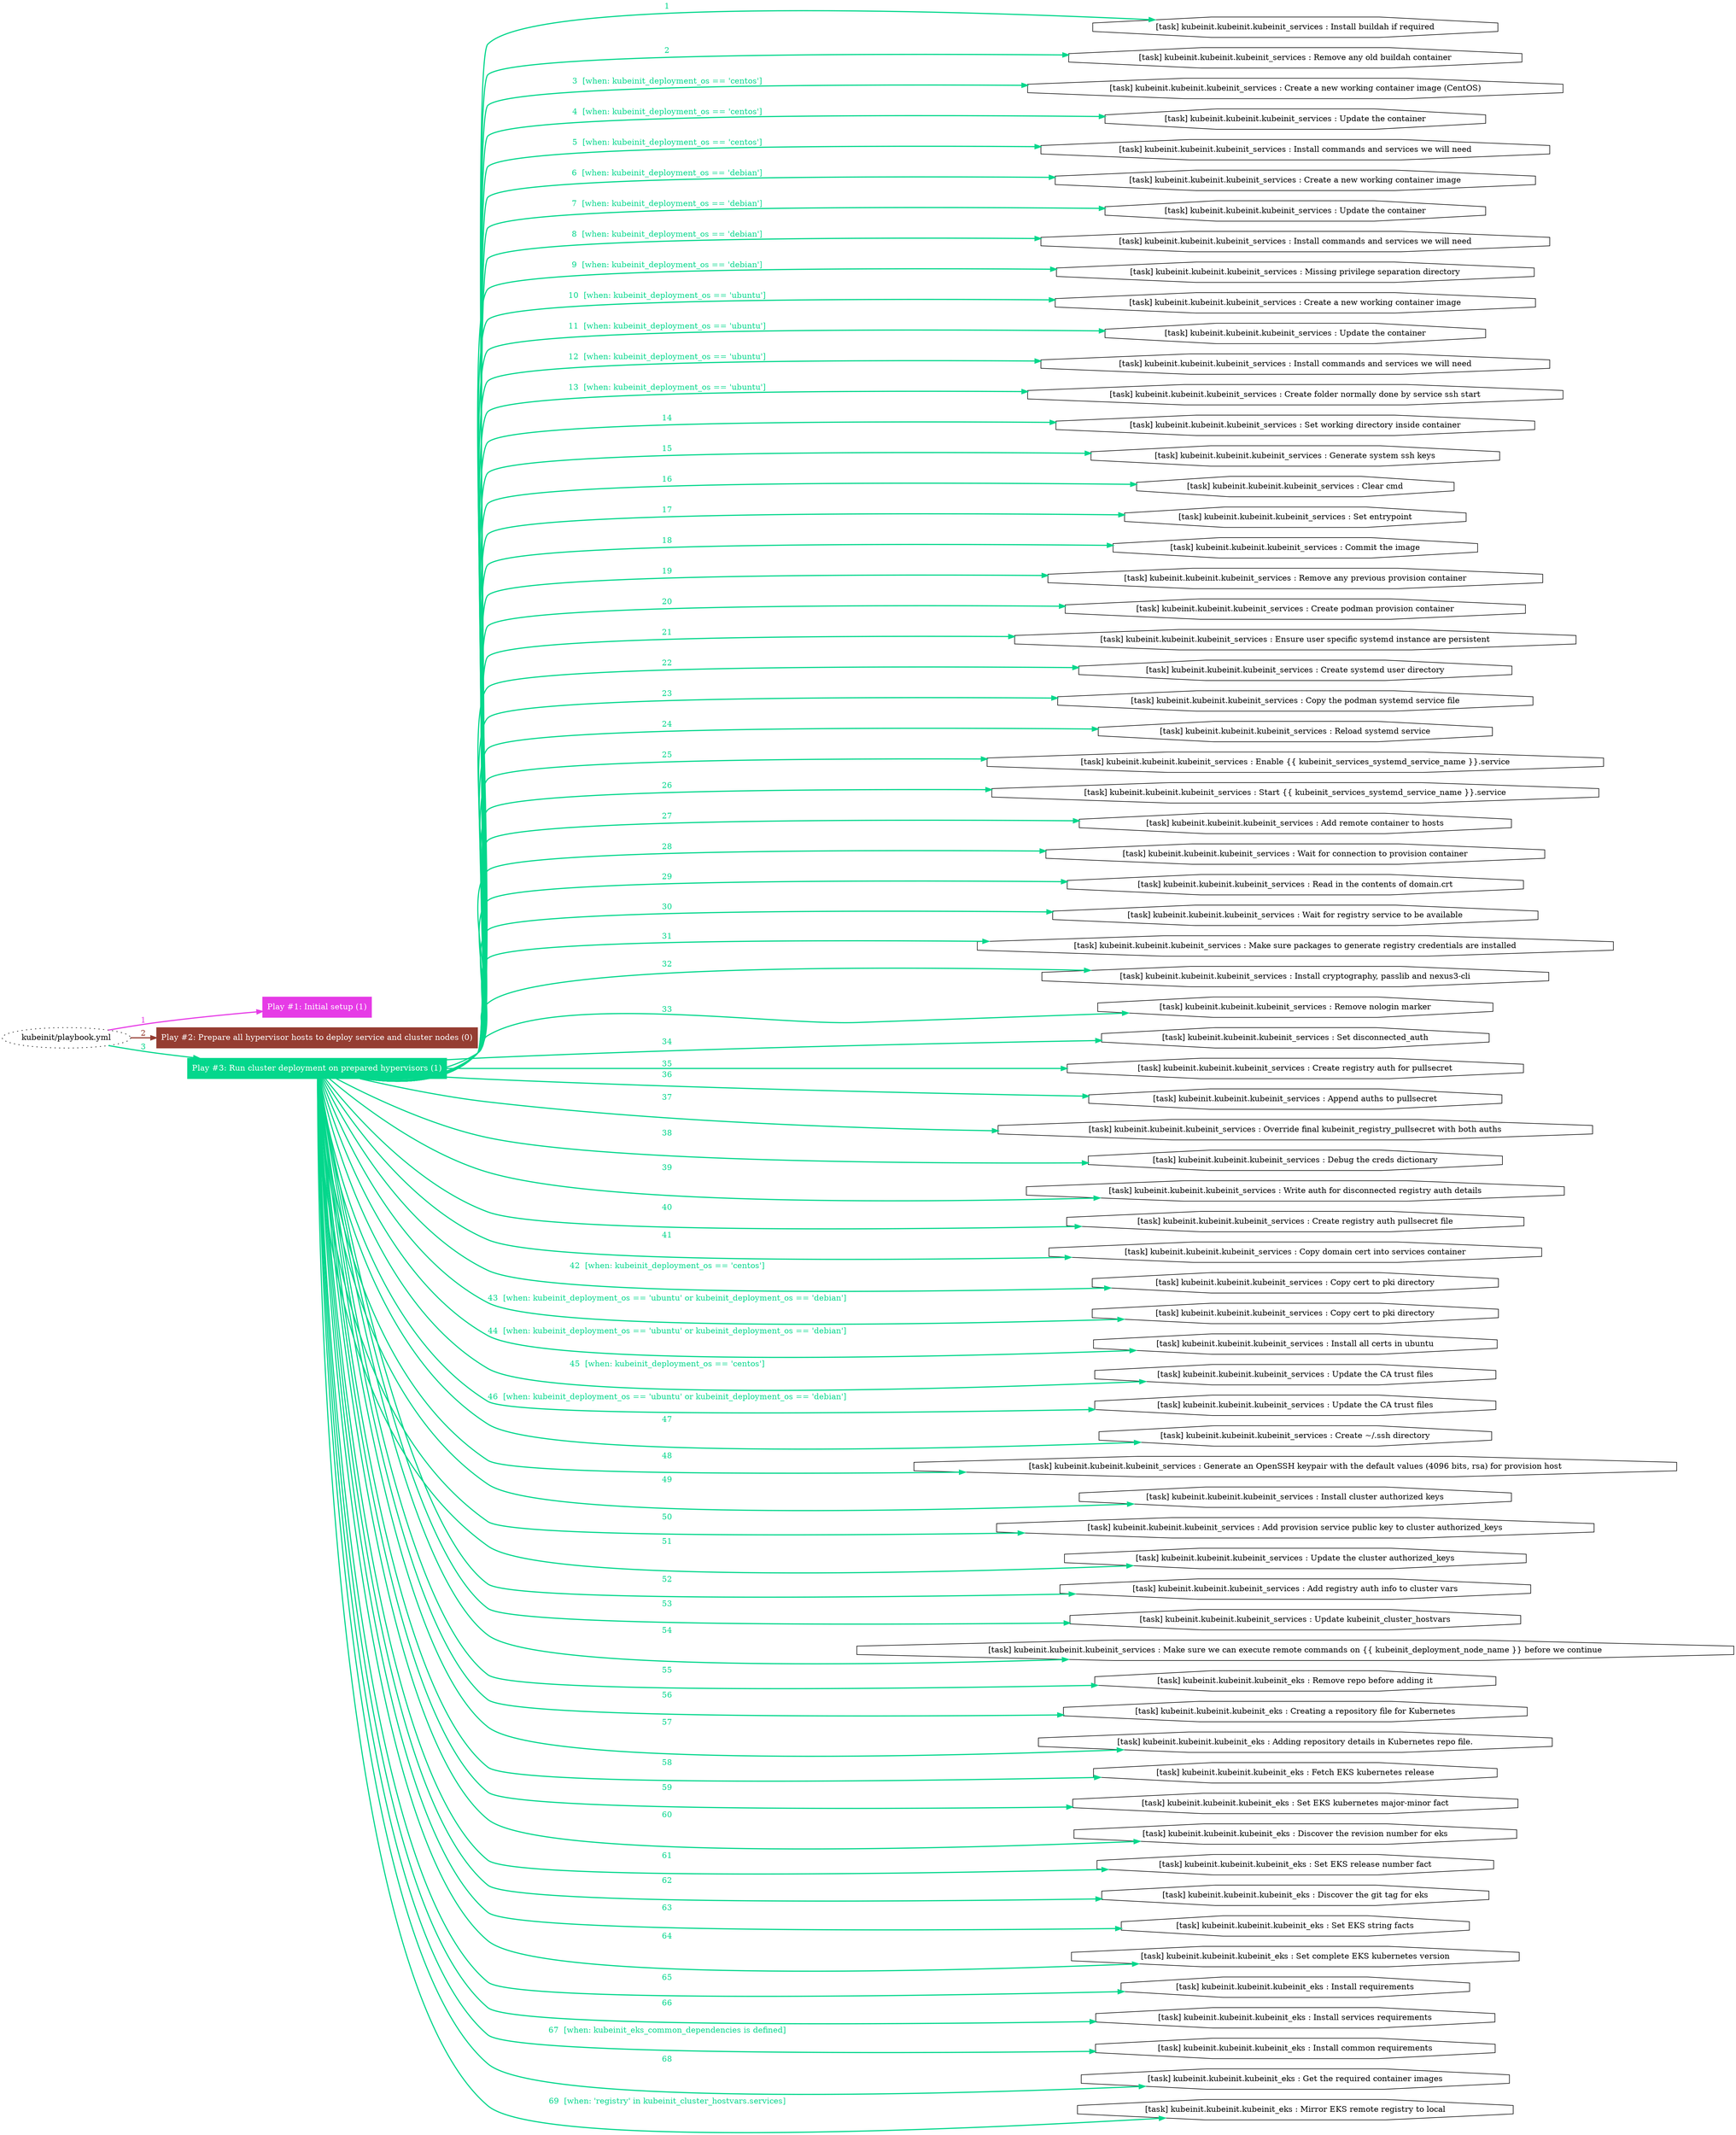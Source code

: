 digraph "kubeinit/playbook.yml "{
	graph [concentrate=true ordering=in rankdir=LR ratio=fill]
	edge [esep=5 sep=10]
	"kubeinit/playbook.yml" [id=root_node style=dotted]
	subgraph "Play #1: Initial setup (1) "{
		"Play #1: Initial setup (1)" [color="#e63be6" fontcolor="#ffffff" id="play_c83afbd8-62ff-4ed5-94ed-b52bccff14f4" shape=box style=filled tooltip=localhost]
		"kubeinit/playbook.yml" -> "Play #1: Initial setup (1)" [label=1 color="#e63be6" fontcolor="#e63be6" id="edge_c8c876ce-13d5-4ceb-b087-3a28d88e7dfa" style=bold]
	}
	subgraph "Play #2: Prepare all hypervisor hosts to deploy service and cluster nodes (0) "{
		"Play #2: Prepare all hypervisor hosts to deploy service and cluster nodes (0)" [color="#953d32" fontcolor="#ffffff" id="play_82316a67-6d91-4fe9-b546-996377058330" shape=box style=filled tooltip=""]
		"kubeinit/playbook.yml" -> "Play #2: Prepare all hypervisor hosts to deploy service and cluster nodes (0)" [label=2 color="#953d32" fontcolor="#953d32" id="edge_88faf936-e329-43f2-b1a6-feb60cfc6a5e" style=bold]
	}
	subgraph "Play #3: Run cluster deployment on prepared hypervisors (1) "{
		"Play #3: Run cluster deployment on prepared hypervisors (1)" [color="#04d78c" fontcolor="#ffffff" id="play_09ac583d-dd9a-49f8-a314-6fc4e2876ab1" shape=box style=filled tooltip=localhost]
		"kubeinit/playbook.yml" -> "Play #3: Run cluster deployment on prepared hypervisors (1)" [label=3 color="#04d78c" fontcolor="#04d78c" id="edge_2a114df8-1ee2-4452-ac4f-b2c57bb5b07a" style=bold]
		"task_d31dda57-8c0b-4d47-a819-5d6a5e5d6083" [label="[task] kubeinit.kubeinit.kubeinit_services : Install buildah if required" id="task_d31dda57-8c0b-4d47-a819-5d6a5e5d6083" shape=octagon tooltip="[task] kubeinit.kubeinit.kubeinit_services : Install buildah if required"]
		"Play #3: Run cluster deployment on prepared hypervisors (1)" -> "task_d31dda57-8c0b-4d47-a819-5d6a5e5d6083" [label=1 color="#04d78c" fontcolor="#04d78c" id="edge_f41a0574-bf5c-4e15-8c54-6a53558e6160" style=bold]
		"task_86798578-9c65-42dc-9557-a49a5acbf069" [label="[task] kubeinit.kubeinit.kubeinit_services : Remove any old buildah container" id="task_86798578-9c65-42dc-9557-a49a5acbf069" shape=octagon tooltip="[task] kubeinit.kubeinit.kubeinit_services : Remove any old buildah container"]
		"Play #3: Run cluster deployment on prepared hypervisors (1)" -> "task_86798578-9c65-42dc-9557-a49a5acbf069" [label=2 color="#04d78c" fontcolor="#04d78c" id="edge_e183f0df-364d-4534-9644-f8dd501a500a" style=bold]
		"task_bdeb11d1-b8ea-435a-86dc-629fdfee47e9" [label="[task] kubeinit.kubeinit.kubeinit_services : Create a new working container image (CentOS)" id="task_bdeb11d1-b8ea-435a-86dc-629fdfee47e9" shape=octagon tooltip="[task] kubeinit.kubeinit.kubeinit_services : Create a new working container image (CentOS)"]
		"Play #3: Run cluster deployment on prepared hypervisors (1)" -> "task_bdeb11d1-b8ea-435a-86dc-629fdfee47e9" [label="3  [when: kubeinit_deployment_os == 'centos']" color="#04d78c" fontcolor="#04d78c" id="edge_b68a87ed-7875-4bfd-8448-2deb7e55bcc3" style=bold]
		"task_deab5e3b-d4d7-475a-a8dd-69c7027e474e" [label="[task] kubeinit.kubeinit.kubeinit_services : Update the container" id="task_deab5e3b-d4d7-475a-a8dd-69c7027e474e" shape=octagon tooltip="[task] kubeinit.kubeinit.kubeinit_services : Update the container"]
		"Play #3: Run cluster deployment on prepared hypervisors (1)" -> "task_deab5e3b-d4d7-475a-a8dd-69c7027e474e" [label="4  [when: kubeinit_deployment_os == 'centos']" color="#04d78c" fontcolor="#04d78c" id="edge_8e06526b-3f66-413b-b225-554fce7a7df2" style=bold]
		"task_3a40ef8f-6ad6-48a5-853c-50cac426c83b" [label="[task] kubeinit.kubeinit.kubeinit_services : Install commands and services we will need" id="task_3a40ef8f-6ad6-48a5-853c-50cac426c83b" shape=octagon tooltip="[task] kubeinit.kubeinit.kubeinit_services : Install commands and services we will need"]
		"Play #3: Run cluster deployment on prepared hypervisors (1)" -> "task_3a40ef8f-6ad6-48a5-853c-50cac426c83b" [label="5  [when: kubeinit_deployment_os == 'centos']" color="#04d78c" fontcolor="#04d78c" id="edge_731f86f0-6eb9-40f1-9e81-45bc825bfd0c" style=bold]
		"task_ff1a2d18-5aa5-4105-ba54-a4108919a3c4" [label="[task] kubeinit.kubeinit.kubeinit_services : Create a new working container image" id="task_ff1a2d18-5aa5-4105-ba54-a4108919a3c4" shape=octagon tooltip="[task] kubeinit.kubeinit.kubeinit_services : Create a new working container image"]
		"Play #3: Run cluster deployment on prepared hypervisors (1)" -> "task_ff1a2d18-5aa5-4105-ba54-a4108919a3c4" [label="6  [when: kubeinit_deployment_os == 'debian']" color="#04d78c" fontcolor="#04d78c" id="edge_8ef68c06-f7b9-4149-b373-ca6d072c4dee" style=bold]
		"task_3cc766d1-134c-41fd-9806-4c0a66376415" [label="[task] kubeinit.kubeinit.kubeinit_services : Update the container" id="task_3cc766d1-134c-41fd-9806-4c0a66376415" shape=octagon tooltip="[task] kubeinit.kubeinit.kubeinit_services : Update the container"]
		"Play #3: Run cluster deployment on prepared hypervisors (1)" -> "task_3cc766d1-134c-41fd-9806-4c0a66376415" [label="7  [when: kubeinit_deployment_os == 'debian']" color="#04d78c" fontcolor="#04d78c" id="edge_3e0b5495-a504-4b48-8761-8f34abb90dcc" style=bold]
		"task_7aa3b6db-fb6f-4dc9-893e-51e90e7ca652" [label="[task] kubeinit.kubeinit.kubeinit_services : Install commands and services we will need" id="task_7aa3b6db-fb6f-4dc9-893e-51e90e7ca652" shape=octagon tooltip="[task] kubeinit.kubeinit.kubeinit_services : Install commands and services we will need"]
		"Play #3: Run cluster deployment on prepared hypervisors (1)" -> "task_7aa3b6db-fb6f-4dc9-893e-51e90e7ca652" [label="8  [when: kubeinit_deployment_os == 'debian']" color="#04d78c" fontcolor="#04d78c" id="edge_c9906628-668a-4bc8-9b68-401a48a59cb4" style=bold]
		"task_04941965-a9c2-4bbf-b4dc-075636202ae6" [label="[task] kubeinit.kubeinit.kubeinit_services : Missing privilege separation directory" id="task_04941965-a9c2-4bbf-b4dc-075636202ae6" shape=octagon tooltip="[task] kubeinit.kubeinit.kubeinit_services : Missing privilege separation directory"]
		"Play #3: Run cluster deployment on prepared hypervisors (1)" -> "task_04941965-a9c2-4bbf-b4dc-075636202ae6" [label="9  [when: kubeinit_deployment_os == 'debian']" color="#04d78c" fontcolor="#04d78c" id="edge_cc24c6a5-1253-488d-aec5-a831bb6658e6" style=bold]
		"task_86bc0e80-c9c5-4224-ae6f-8a450504a53c" [label="[task] kubeinit.kubeinit.kubeinit_services : Create a new working container image" id="task_86bc0e80-c9c5-4224-ae6f-8a450504a53c" shape=octagon tooltip="[task] kubeinit.kubeinit.kubeinit_services : Create a new working container image"]
		"Play #3: Run cluster deployment on prepared hypervisors (1)" -> "task_86bc0e80-c9c5-4224-ae6f-8a450504a53c" [label="10  [when: kubeinit_deployment_os == 'ubuntu']" color="#04d78c" fontcolor="#04d78c" id="edge_9cfceeb4-5104-43e8-9247-3a26129cdd9a" style=bold]
		"task_c2ddcd33-76ca-4496-8114-35622fe2c827" [label="[task] kubeinit.kubeinit.kubeinit_services : Update the container" id="task_c2ddcd33-76ca-4496-8114-35622fe2c827" shape=octagon tooltip="[task] kubeinit.kubeinit.kubeinit_services : Update the container"]
		"Play #3: Run cluster deployment on prepared hypervisors (1)" -> "task_c2ddcd33-76ca-4496-8114-35622fe2c827" [label="11  [when: kubeinit_deployment_os == 'ubuntu']" color="#04d78c" fontcolor="#04d78c" id="edge_90b8b62e-8558-4c5f-a831-0a3c7f83a49b" style=bold]
		"task_2b51b8a5-e5dc-4261-875e-f27e25a1ebfd" [label="[task] kubeinit.kubeinit.kubeinit_services : Install commands and services we will need" id="task_2b51b8a5-e5dc-4261-875e-f27e25a1ebfd" shape=octagon tooltip="[task] kubeinit.kubeinit.kubeinit_services : Install commands and services we will need"]
		"Play #3: Run cluster deployment on prepared hypervisors (1)" -> "task_2b51b8a5-e5dc-4261-875e-f27e25a1ebfd" [label="12  [when: kubeinit_deployment_os == 'ubuntu']" color="#04d78c" fontcolor="#04d78c" id="edge_c2b5bebe-f0b6-4427-9325-e6410ab65521" style=bold]
		"task_ccd36de9-7de3-4926-8c5e-a86db6a40aca" [label="[task] kubeinit.kubeinit.kubeinit_services : Create folder normally done by service ssh start" id="task_ccd36de9-7de3-4926-8c5e-a86db6a40aca" shape=octagon tooltip="[task] kubeinit.kubeinit.kubeinit_services : Create folder normally done by service ssh start"]
		"Play #3: Run cluster deployment on prepared hypervisors (1)" -> "task_ccd36de9-7de3-4926-8c5e-a86db6a40aca" [label="13  [when: kubeinit_deployment_os == 'ubuntu']" color="#04d78c" fontcolor="#04d78c" id="edge_1eecf04c-c0ec-41cd-a735-fb898f6ddde8" style=bold]
		"task_57e8803e-7c80-4218-871b-f8c7b8bf4d52" [label="[task] kubeinit.kubeinit.kubeinit_services : Set working directory inside container" id="task_57e8803e-7c80-4218-871b-f8c7b8bf4d52" shape=octagon tooltip="[task] kubeinit.kubeinit.kubeinit_services : Set working directory inside container"]
		"Play #3: Run cluster deployment on prepared hypervisors (1)" -> "task_57e8803e-7c80-4218-871b-f8c7b8bf4d52" [label=14 color="#04d78c" fontcolor="#04d78c" id="edge_38436a84-6c6f-41aa-9b60-a65e52c86978" style=bold]
		"task_4c21c76e-caa4-4773-afe2-797ed135d2dd" [label="[task] kubeinit.kubeinit.kubeinit_services : Generate system ssh keys" id="task_4c21c76e-caa4-4773-afe2-797ed135d2dd" shape=octagon tooltip="[task] kubeinit.kubeinit.kubeinit_services : Generate system ssh keys"]
		"Play #3: Run cluster deployment on prepared hypervisors (1)" -> "task_4c21c76e-caa4-4773-afe2-797ed135d2dd" [label=15 color="#04d78c" fontcolor="#04d78c" id="edge_ff8fbc05-4123-424d-8a2c-7279155c505e" style=bold]
		"task_cc27fff6-89de-4c6b-89fd-e5fa8afa863b" [label="[task] kubeinit.kubeinit.kubeinit_services : Clear cmd" id="task_cc27fff6-89de-4c6b-89fd-e5fa8afa863b" shape=octagon tooltip="[task] kubeinit.kubeinit.kubeinit_services : Clear cmd"]
		"Play #3: Run cluster deployment on prepared hypervisors (1)" -> "task_cc27fff6-89de-4c6b-89fd-e5fa8afa863b" [label=16 color="#04d78c" fontcolor="#04d78c" id="edge_c6070edc-304a-48a6-bc05-b27e95ac9678" style=bold]
		"task_ceaadefe-dc0f-4ccc-bf66-21021754f537" [label="[task] kubeinit.kubeinit.kubeinit_services : Set entrypoint" id="task_ceaadefe-dc0f-4ccc-bf66-21021754f537" shape=octagon tooltip="[task] kubeinit.kubeinit.kubeinit_services : Set entrypoint"]
		"Play #3: Run cluster deployment on prepared hypervisors (1)" -> "task_ceaadefe-dc0f-4ccc-bf66-21021754f537" [label=17 color="#04d78c" fontcolor="#04d78c" id="edge_8db2b979-2a30-4a95-bce5-959d38e6c8a9" style=bold]
		"task_e36fdebd-bb05-407b-8418-548d6996d977" [label="[task] kubeinit.kubeinit.kubeinit_services : Commit the image" id="task_e36fdebd-bb05-407b-8418-548d6996d977" shape=octagon tooltip="[task] kubeinit.kubeinit.kubeinit_services : Commit the image"]
		"Play #3: Run cluster deployment on prepared hypervisors (1)" -> "task_e36fdebd-bb05-407b-8418-548d6996d977" [label=18 color="#04d78c" fontcolor="#04d78c" id="edge_07b2c2a7-e374-475e-89a3-c89bd812cb29" style=bold]
		"task_efc442ba-2116-4240-8fa6-e7d3176cb646" [label="[task] kubeinit.kubeinit.kubeinit_services : Remove any previous provision container" id="task_efc442ba-2116-4240-8fa6-e7d3176cb646" shape=octagon tooltip="[task] kubeinit.kubeinit.kubeinit_services : Remove any previous provision container"]
		"Play #3: Run cluster deployment on prepared hypervisors (1)" -> "task_efc442ba-2116-4240-8fa6-e7d3176cb646" [label=19 color="#04d78c" fontcolor="#04d78c" id="edge_b30d8b02-2a49-4a2d-a553-ba36ceff08d0" style=bold]
		"task_06a01062-97b6-4c5d-9d9f-ab75d28345ea" [label="[task] kubeinit.kubeinit.kubeinit_services : Create podman provision container" id="task_06a01062-97b6-4c5d-9d9f-ab75d28345ea" shape=octagon tooltip="[task] kubeinit.kubeinit.kubeinit_services : Create podman provision container"]
		"Play #3: Run cluster deployment on prepared hypervisors (1)" -> "task_06a01062-97b6-4c5d-9d9f-ab75d28345ea" [label=20 color="#04d78c" fontcolor="#04d78c" id="edge_a0aef1ae-3726-4dce-a65f-94c6aa3d11c9" style=bold]
		"task_daacab21-0c09-49f8-860e-4a06e371bf44" [label="[task] kubeinit.kubeinit.kubeinit_services : Ensure user specific systemd instance are persistent" id="task_daacab21-0c09-49f8-860e-4a06e371bf44" shape=octagon tooltip="[task] kubeinit.kubeinit.kubeinit_services : Ensure user specific systemd instance are persistent"]
		"Play #3: Run cluster deployment on prepared hypervisors (1)" -> "task_daacab21-0c09-49f8-860e-4a06e371bf44" [label=21 color="#04d78c" fontcolor="#04d78c" id="edge_db8990de-da04-4c2f-863e-0d45eee5cbaf" style=bold]
		"task_a588c5c5-3842-4192-9046-2a91ad404d7f" [label="[task] kubeinit.kubeinit.kubeinit_services : Create systemd user directory" id="task_a588c5c5-3842-4192-9046-2a91ad404d7f" shape=octagon tooltip="[task] kubeinit.kubeinit.kubeinit_services : Create systemd user directory"]
		"Play #3: Run cluster deployment on prepared hypervisors (1)" -> "task_a588c5c5-3842-4192-9046-2a91ad404d7f" [label=22 color="#04d78c" fontcolor="#04d78c" id="edge_0cb2b268-1ee1-4a66-9c16-eda5359288ab" style=bold]
		"task_aa1064c7-177d-44b3-afb6-ecf3e2f7b62a" [label="[task] kubeinit.kubeinit.kubeinit_services : Copy the podman systemd service file" id="task_aa1064c7-177d-44b3-afb6-ecf3e2f7b62a" shape=octagon tooltip="[task] kubeinit.kubeinit.kubeinit_services : Copy the podman systemd service file"]
		"Play #3: Run cluster deployment on prepared hypervisors (1)" -> "task_aa1064c7-177d-44b3-afb6-ecf3e2f7b62a" [label=23 color="#04d78c" fontcolor="#04d78c" id="edge_d1654274-2f54-42c3-9271-62567ef88d41" style=bold]
		"task_d06a1122-bc99-48f2-aaa4-aed0811526de" [label="[task] kubeinit.kubeinit.kubeinit_services : Reload systemd service" id="task_d06a1122-bc99-48f2-aaa4-aed0811526de" shape=octagon tooltip="[task] kubeinit.kubeinit.kubeinit_services : Reload systemd service"]
		"Play #3: Run cluster deployment on prepared hypervisors (1)" -> "task_d06a1122-bc99-48f2-aaa4-aed0811526de" [label=24 color="#04d78c" fontcolor="#04d78c" id="edge_5ea83168-7252-424e-9e54-dc6abbf4e51a" style=bold]
		"task_e9c4e67d-8698-4806-90e9-c42a288479f0" [label="[task] kubeinit.kubeinit.kubeinit_services : Enable {{ kubeinit_services_systemd_service_name }}.service" id="task_e9c4e67d-8698-4806-90e9-c42a288479f0" shape=octagon tooltip="[task] kubeinit.kubeinit.kubeinit_services : Enable {{ kubeinit_services_systemd_service_name }}.service"]
		"Play #3: Run cluster deployment on prepared hypervisors (1)" -> "task_e9c4e67d-8698-4806-90e9-c42a288479f0" [label=25 color="#04d78c" fontcolor="#04d78c" id="edge_28164272-24ad-4079-97fc-9d6383aeff48" style=bold]
		"task_66f37e5a-5c08-484f-838f-effbf68ff262" [label="[task] kubeinit.kubeinit.kubeinit_services : Start {{ kubeinit_services_systemd_service_name }}.service" id="task_66f37e5a-5c08-484f-838f-effbf68ff262" shape=octagon tooltip="[task] kubeinit.kubeinit.kubeinit_services : Start {{ kubeinit_services_systemd_service_name }}.service"]
		"Play #3: Run cluster deployment on prepared hypervisors (1)" -> "task_66f37e5a-5c08-484f-838f-effbf68ff262" [label=26 color="#04d78c" fontcolor="#04d78c" id="edge_a54a8a02-c699-4ed0-97e5-0a95a70090a5" style=bold]
		"task_32e693e1-e8b5-41bc-a889-3ffff21da275" [label="[task] kubeinit.kubeinit.kubeinit_services : Add remote container to hosts" id="task_32e693e1-e8b5-41bc-a889-3ffff21da275" shape=octagon tooltip="[task] kubeinit.kubeinit.kubeinit_services : Add remote container to hosts"]
		"Play #3: Run cluster deployment on prepared hypervisors (1)" -> "task_32e693e1-e8b5-41bc-a889-3ffff21da275" [label=27 color="#04d78c" fontcolor="#04d78c" id="edge_6be8478a-29e6-4053-a4ff-088e8e7b120e" style=bold]
		"task_5805d708-6f3b-448f-b905-12e55b6caf92" [label="[task] kubeinit.kubeinit.kubeinit_services : Wait for connection to provision container" id="task_5805d708-6f3b-448f-b905-12e55b6caf92" shape=octagon tooltip="[task] kubeinit.kubeinit.kubeinit_services : Wait for connection to provision container"]
		"Play #3: Run cluster deployment on prepared hypervisors (1)" -> "task_5805d708-6f3b-448f-b905-12e55b6caf92" [label=28 color="#04d78c" fontcolor="#04d78c" id="edge_4b8e10dd-d8a6-4e3b-af59-598ed5c7dd01" style=bold]
		"task_d6a7e52a-5f9f-460c-8faf-7dcfe8ae6b26" [label="[task] kubeinit.kubeinit.kubeinit_services : Read in the contents of domain.crt" id="task_d6a7e52a-5f9f-460c-8faf-7dcfe8ae6b26" shape=octagon tooltip="[task] kubeinit.kubeinit.kubeinit_services : Read in the contents of domain.crt"]
		"Play #3: Run cluster deployment on prepared hypervisors (1)" -> "task_d6a7e52a-5f9f-460c-8faf-7dcfe8ae6b26" [label=29 color="#04d78c" fontcolor="#04d78c" id="edge_c2349f4d-a87d-4953-9689-a2df7bb7e297" style=bold]
		"task_976c6f77-deca-4e86-b596-c701e7ed63b7" [label="[task] kubeinit.kubeinit.kubeinit_services : Wait for registry service to be available" id="task_976c6f77-deca-4e86-b596-c701e7ed63b7" shape=octagon tooltip="[task] kubeinit.kubeinit.kubeinit_services : Wait for registry service to be available"]
		"Play #3: Run cluster deployment on prepared hypervisors (1)" -> "task_976c6f77-deca-4e86-b596-c701e7ed63b7" [label=30 color="#04d78c" fontcolor="#04d78c" id="edge_0c67408d-1f14-4873-ae5b-ac10dc0a8583" style=bold]
		"task_335a705c-f7e2-4f64-937c-559eaf07f00d" [label="[task] kubeinit.kubeinit.kubeinit_services : Make sure packages to generate registry credentials are installed" id="task_335a705c-f7e2-4f64-937c-559eaf07f00d" shape=octagon tooltip="[task] kubeinit.kubeinit.kubeinit_services : Make sure packages to generate registry credentials are installed"]
		"Play #3: Run cluster deployment on prepared hypervisors (1)" -> "task_335a705c-f7e2-4f64-937c-559eaf07f00d" [label=31 color="#04d78c" fontcolor="#04d78c" id="edge_c3d1fcbb-8b8b-459c-b8c6-5d5161483670" style=bold]
		"task_60cf20e4-5838-4fea-a741-f69ae4dbe336" [label="[task] kubeinit.kubeinit.kubeinit_services : Install cryptography, passlib and nexus3-cli" id="task_60cf20e4-5838-4fea-a741-f69ae4dbe336" shape=octagon tooltip="[task] kubeinit.kubeinit.kubeinit_services : Install cryptography, passlib and nexus3-cli"]
		"Play #3: Run cluster deployment on prepared hypervisors (1)" -> "task_60cf20e4-5838-4fea-a741-f69ae4dbe336" [label=32 color="#04d78c" fontcolor="#04d78c" id="edge_c23fa16c-7663-49dc-8af8-de4f0980c025" style=bold]
		"task_e33ea2b5-72bc-45ad-bc40-3b09d58b703f" [label="[task] kubeinit.kubeinit.kubeinit_services : Remove nologin marker" id="task_e33ea2b5-72bc-45ad-bc40-3b09d58b703f" shape=octagon tooltip="[task] kubeinit.kubeinit.kubeinit_services : Remove nologin marker"]
		"Play #3: Run cluster deployment on prepared hypervisors (1)" -> "task_e33ea2b5-72bc-45ad-bc40-3b09d58b703f" [label=33 color="#04d78c" fontcolor="#04d78c" id="edge_0f350981-5890-49ff-a1f7-fcb20f5b4951" style=bold]
		"task_8b16410a-8936-4d56-8c1c-e63718dbfb8b" [label="[task] kubeinit.kubeinit.kubeinit_services : Set disconnected_auth" id="task_8b16410a-8936-4d56-8c1c-e63718dbfb8b" shape=octagon tooltip="[task] kubeinit.kubeinit.kubeinit_services : Set disconnected_auth"]
		"Play #3: Run cluster deployment on prepared hypervisors (1)" -> "task_8b16410a-8936-4d56-8c1c-e63718dbfb8b" [label=34 color="#04d78c" fontcolor="#04d78c" id="edge_d648b8e0-df44-4ff1-92d9-931154fe79b0" style=bold]
		"task_3957c4e4-4992-475c-8f48-4ae85e1016d4" [label="[task] kubeinit.kubeinit.kubeinit_services : Create registry auth for pullsecret" id="task_3957c4e4-4992-475c-8f48-4ae85e1016d4" shape=octagon tooltip="[task] kubeinit.kubeinit.kubeinit_services : Create registry auth for pullsecret"]
		"Play #3: Run cluster deployment on prepared hypervisors (1)" -> "task_3957c4e4-4992-475c-8f48-4ae85e1016d4" [label=35 color="#04d78c" fontcolor="#04d78c" id="edge_afea8b01-ac50-44a7-a27b-f29ef09530d5" style=bold]
		"task_0db08b9d-2b42-45d2-9ef3-51cb02539ebb" [label="[task] kubeinit.kubeinit.kubeinit_services : Append auths to pullsecret" id="task_0db08b9d-2b42-45d2-9ef3-51cb02539ebb" shape=octagon tooltip="[task] kubeinit.kubeinit.kubeinit_services : Append auths to pullsecret"]
		"Play #3: Run cluster deployment on prepared hypervisors (1)" -> "task_0db08b9d-2b42-45d2-9ef3-51cb02539ebb" [label=36 color="#04d78c" fontcolor="#04d78c" id="edge_d661ea1c-6575-434a-b1b0-367aa2b74b47" style=bold]
		"task_a74933ab-b71f-41dd-b453-92af2dcdc45d" [label="[task] kubeinit.kubeinit.kubeinit_services : Override final kubeinit_registry_pullsecret with both auths" id="task_a74933ab-b71f-41dd-b453-92af2dcdc45d" shape=octagon tooltip="[task] kubeinit.kubeinit.kubeinit_services : Override final kubeinit_registry_pullsecret with both auths"]
		"Play #3: Run cluster deployment on prepared hypervisors (1)" -> "task_a74933ab-b71f-41dd-b453-92af2dcdc45d" [label=37 color="#04d78c" fontcolor="#04d78c" id="edge_efd1c581-6b5e-49bb-8bb0-f663dffd0b59" style=bold]
		"task_da57f19a-034a-4944-80a5-3853cf494ccb" [label="[task] kubeinit.kubeinit.kubeinit_services : Debug the creds dictionary" id="task_da57f19a-034a-4944-80a5-3853cf494ccb" shape=octagon tooltip="[task] kubeinit.kubeinit.kubeinit_services : Debug the creds dictionary"]
		"Play #3: Run cluster deployment on prepared hypervisors (1)" -> "task_da57f19a-034a-4944-80a5-3853cf494ccb" [label=38 color="#04d78c" fontcolor="#04d78c" id="edge_83e157ac-4812-4280-9196-5538fcd975e4" style=bold]
		"task_f1ac5cd6-4bea-44ba-857e-76a65be93929" [label="[task] kubeinit.kubeinit.kubeinit_services : Write auth for disconnected registry auth details" id="task_f1ac5cd6-4bea-44ba-857e-76a65be93929" shape=octagon tooltip="[task] kubeinit.kubeinit.kubeinit_services : Write auth for disconnected registry auth details"]
		"Play #3: Run cluster deployment on prepared hypervisors (1)" -> "task_f1ac5cd6-4bea-44ba-857e-76a65be93929" [label=39 color="#04d78c" fontcolor="#04d78c" id="edge_e0f62365-5247-4d19-9df4-c5def7644b26" style=bold]
		"task_ed931dc4-d5d5-479a-ab10-0698195abb26" [label="[task] kubeinit.kubeinit.kubeinit_services : Create registry auth pullsecret file" id="task_ed931dc4-d5d5-479a-ab10-0698195abb26" shape=octagon tooltip="[task] kubeinit.kubeinit.kubeinit_services : Create registry auth pullsecret file"]
		"Play #3: Run cluster deployment on prepared hypervisors (1)" -> "task_ed931dc4-d5d5-479a-ab10-0698195abb26" [label=40 color="#04d78c" fontcolor="#04d78c" id="edge_fde01e93-db29-45e8-b217-a28ed1967da7" style=bold]
		"task_d99cd54a-a9c6-4f60-8f44-22203de71554" [label="[task] kubeinit.kubeinit.kubeinit_services : Copy domain cert into services container" id="task_d99cd54a-a9c6-4f60-8f44-22203de71554" shape=octagon tooltip="[task] kubeinit.kubeinit.kubeinit_services : Copy domain cert into services container"]
		"Play #3: Run cluster deployment on prepared hypervisors (1)" -> "task_d99cd54a-a9c6-4f60-8f44-22203de71554" [label=41 color="#04d78c" fontcolor="#04d78c" id="edge_f009d694-d4e2-4679-a4fb-fed86563bf22" style=bold]
		"task_e4807419-74ab-499a-99fa-1b4da0c6f01e" [label="[task] kubeinit.kubeinit.kubeinit_services : Copy cert to pki directory" id="task_e4807419-74ab-499a-99fa-1b4da0c6f01e" shape=octagon tooltip="[task] kubeinit.kubeinit.kubeinit_services : Copy cert to pki directory"]
		"Play #3: Run cluster deployment on prepared hypervisors (1)" -> "task_e4807419-74ab-499a-99fa-1b4da0c6f01e" [label="42  [when: kubeinit_deployment_os == 'centos']" color="#04d78c" fontcolor="#04d78c" id="edge_ee70aea3-1579-4041-994c-d86738f5a16c" style=bold]
		"task_8ca75b94-714a-49d4-8587-596f2f6e9842" [label="[task] kubeinit.kubeinit.kubeinit_services : Copy cert to pki directory" id="task_8ca75b94-714a-49d4-8587-596f2f6e9842" shape=octagon tooltip="[task] kubeinit.kubeinit.kubeinit_services : Copy cert to pki directory"]
		"Play #3: Run cluster deployment on prepared hypervisors (1)" -> "task_8ca75b94-714a-49d4-8587-596f2f6e9842" [label="43  [when: kubeinit_deployment_os == 'ubuntu' or kubeinit_deployment_os == 'debian']" color="#04d78c" fontcolor="#04d78c" id="edge_053f9b6b-fd0e-4adb-9c53-83a642dc48a9" style=bold]
		"task_67344714-e5e2-4531-9461-f97fba02c7e6" [label="[task] kubeinit.kubeinit.kubeinit_services : Install all certs in ubuntu" id="task_67344714-e5e2-4531-9461-f97fba02c7e6" shape=octagon tooltip="[task] kubeinit.kubeinit.kubeinit_services : Install all certs in ubuntu"]
		"Play #3: Run cluster deployment on prepared hypervisors (1)" -> "task_67344714-e5e2-4531-9461-f97fba02c7e6" [label="44  [when: kubeinit_deployment_os == 'ubuntu' or kubeinit_deployment_os == 'debian']" color="#04d78c" fontcolor="#04d78c" id="edge_083476cf-411d-4106-a674-b7960b0a87ce" style=bold]
		"task_ed8b029f-6805-4e96-b80b-a03d0974c218" [label="[task] kubeinit.kubeinit.kubeinit_services : Update the CA trust files" id="task_ed8b029f-6805-4e96-b80b-a03d0974c218" shape=octagon tooltip="[task] kubeinit.kubeinit.kubeinit_services : Update the CA trust files"]
		"Play #3: Run cluster deployment on prepared hypervisors (1)" -> "task_ed8b029f-6805-4e96-b80b-a03d0974c218" [label="45  [when: kubeinit_deployment_os == 'centos']" color="#04d78c" fontcolor="#04d78c" id="edge_def925d2-d5e9-4e53-a495-ec4d9377aa73" style=bold]
		"task_38308ca4-6514-43ea-bca4-0561703c64aa" [label="[task] kubeinit.kubeinit.kubeinit_services : Update the CA trust files" id="task_38308ca4-6514-43ea-bca4-0561703c64aa" shape=octagon tooltip="[task] kubeinit.kubeinit.kubeinit_services : Update the CA trust files"]
		"Play #3: Run cluster deployment on prepared hypervisors (1)" -> "task_38308ca4-6514-43ea-bca4-0561703c64aa" [label="46  [when: kubeinit_deployment_os == 'ubuntu' or kubeinit_deployment_os == 'debian']" color="#04d78c" fontcolor="#04d78c" id="edge_80030860-9408-4584-a638-d658665949a2" style=bold]
		"task_fec2872d-078b-4c22-99c7-49eb8298b09d" [label="[task] kubeinit.kubeinit.kubeinit_services : Create ~/.ssh directory" id="task_fec2872d-078b-4c22-99c7-49eb8298b09d" shape=octagon tooltip="[task] kubeinit.kubeinit.kubeinit_services : Create ~/.ssh directory"]
		"Play #3: Run cluster deployment on prepared hypervisors (1)" -> "task_fec2872d-078b-4c22-99c7-49eb8298b09d" [label=47 color="#04d78c" fontcolor="#04d78c" id="edge_bcd90e8d-9f44-4f91-a964-a1526cda9c1a" style=bold]
		"task_04f62b66-b72c-4a36-bcd5-8d486063426e" [label="[task] kubeinit.kubeinit.kubeinit_services : Generate an OpenSSH keypair with the default values (4096 bits, rsa) for provision host" id="task_04f62b66-b72c-4a36-bcd5-8d486063426e" shape=octagon tooltip="[task] kubeinit.kubeinit.kubeinit_services : Generate an OpenSSH keypair with the default values (4096 bits, rsa) for provision host"]
		"Play #3: Run cluster deployment on prepared hypervisors (1)" -> "task_04f62b66-b72c-4a36-bcd5-8d486063426e" [label=48 color="#04d78c" fontcolor="#04d78c" id="edge_60bb911e-1697-4617-85e8-66793cb76a78" style=bold]
		"task_84509bf3-67f4-4148-b120-a80493018310" [label="[task] kubeinit.kubeinit.kubeinit_services : Install cluster authorized keys" id="task_84509bf3-67f4-4148-b120-a80493018310" shape=octagon tooltip="[task] kubeinit.kubeinit.kubeinit_services : Install cluster authorized keys"]
		"Play #3: Run cluster deployment on prepared hypervisors (1)" -> "task_84509bf3-67f4-4148-b120-a80493018310" [label=49 color="#04d78c" fontcolor="#04d78c" id="edge_d49df2cb-ede0-401a-93e6-3b2d9ac1e3c6" style=bold]
		"task_431194c6-98ea-4c3f-82db-322d02e5de96" [label="[task] kubeinit.kubeinit.kubeinit_services : Add provision service public key to cluster authorized_keys" id="task_431194c6-98ea-4c3f-82db-322d02e5de96" shape=octagon tooltip="[task] kubeinit.kubeinit.kubeinit_services : Add provision service public key to cluster authorized_keys"]
		"Play #3: Run cluster deployment on prepared hypervisors (1)" -> "task_431194c6-98ea-4c3f-82db-322d02e5de96" [label=50 color="#04d78c" fontcolor="#04d78c" id="edge_af73101f-c902-47bc-bd6e-db27d61d29cc" style=bold]
		"task_1c3e9795-3129-46d2-a858-feb36af9379d" [label="[task] kubeinit.kubeinit.kubeinit_services : Update the cluster authorized_keys" id="task_1c3e9795-3129-46d2-a858-feb36af9379d" shape=octagon tooltip="[task] kubeinit.kubeinit.kubeinit_services : Update the cluster authorized_keys"]
		"Play #3: Run cluster deployment on prepared hypervisors (1)" -> "task_1c3e9795-3129-46d2-a858-feb36af9379d" [label=51 color="#04d78c" fontcolor="#04d78c" id="edge_42a10150-86bc-44a3-aca1-3bbe4e1e198b" style=bold]
		"task_4d99fda4-8ddd-4c4b-a842-c1056df92110" [label="[task] kubeinit.kubeinit.kubeinit_services : Add registry auth info to cluster vars" id="task_4d99fda4-8ddd-4c4b-a842-c1056df92110" shape=octagon tooltip="[task] kubeinit.kubeinit.kubeinit_services : Add registry auth info to cluster vars"]
		"Play #3: Run cluster deployment on prepared hypervisors (1)" -> "task_4d99fda4-8ddd-4c4b-a842-c1056df92110" [label=52 color="#04d78c" fontcolor="#04d78c" id="edge_43fe544c-05d9-43a1-9c46-fdcf31bfb112" style=bold]
		"task_8e0202fe-02f1-45fc-b241-7e5833967a51" [label="[task] kubeinit.kubeinit.kubeinit_services : Update kubeinit_cluster_hostvars" id="task_8e0202fe-02f1-45fc-b241-7e5833967a51" shape=octagon tooltip="[task] kubeinit.kubeinit.kubeinit_services : Update kubeinit_cluster_hostvars"]
		"Play #3: Run cluster deployment on prepared hypervisors (1)" -> "task_8e0202fe-02f1-45fc-b241-7e5833967a51" [label=53 color="#04d78c" fontcolor="#04d78c" id="edge_84a97e33-b037-4f9a-a307-dbf7fcd9d6d6" style=bold]
		"task_a965cc67-64a7-4a92-9f80-3cf70d339921" [label="[task] kubeinit.kubeinit.kubeinit_services : Make sure we can execute remote commands on {{ kubeinit_deployment_node_name }} before we continue" id="task_a965cc67-64a7-4a92-9f80-3cf70d339921" shape=octagon tooltip="[task] kubeinit.kubeinit.kubeinit_services : Make sure we can execute remote commands on {{ kubeinit_deployment_node_name }} before we continue"]
		"Play #3: Run cluster deployment on prepared hypervisors (1)" -> "task_a965cc67-64a7-4a92-9f80-3cf70d339921" [label=54 color="#04d78c" fontcolor="#04d78c" id="edge_4a5d512e-41d5-41b5-a5ab-630904b41df8" style=bold]
		"task_3a290815-493b-4af0-a5f3-2d2bb7848c73" [label="[task] kubeinit.kubeinit.kubeinit_eks : Remove repo before adding it" id="task_3a290815-493b-4af0-a5f3-2d2bb7848c73" shape=octagon tooltip="[task] kubeinit.kubeinit.kubeinit_eks : Remove repo before adding it"]
		"Play #3: Run cluster deployment on prepared hypervisors (1)" -> "task_3a290815-493b-4af0-a5f3-2d2bb7848c73" [label=55 color="#04d78c" fontcolor="#04d78c" id="edge_ac5d48cb-f26a-49ea-bd16-24292aa1608d" style=bold]
		"task_7518d996-29ec-474e-8b27-ff3d7c47c3cc" [label="[task] kubeinit.kubeinit.kubeinit_eks : Creating a repository file for Kubernetes" id="task_7518d996-29ec-474e-8b27-ff3d7c47c3cc" shape=octagon tooltip="[task] kubeinit.kubeinit.kubeinit_eks : Creating a repository file for Kubernetes"]
		"Play #3: Run cluster deployment on prepared hypervisors (1)" -> "task_7518d996-29ec-474e-8b27-ff3d7c47c3cc" [label=56 color="#04d78c" fontcolor="#04d78c" id="edge_5f42e65b-cd46-4df4-a811-7a289c4d3753" style=bold]
		"task_9eaa0f8c-3452-4bf0-857c-c69d946fe7bc" [label="[task] kubeinit.kubeinit.kubeinit_eks : Adding repository details in Kubernetes repo file." id="task_9eaa0f8c-3452-4bf0-857c-c69d946fe7bc" shape=octagon tooltip="[task] kubeinit.kubeinit.kubeinit_eks : Adding repository details in Kubernetes repo file."]
		"Play #3: Run cluster deployment on prepared hypervisors (1)" -> "task_9eaa0f8c-3452-4bf0-857c-c69d946fe7bc" [label=57 color="#04d78c" fontcolor="#04d78c" id="edge_3400194e-fbb1-4243-85b2-365c0b4e6554" style=bold]
		"task_81210afe-c642-46f0-895b-34f8910f248b" [label="[task] kubeinit.kubeinit.kubeinit_eks : Fetch EKS kubernetes release" id="task_81210afe-c642-46f0-895b-34f8910f248b" shape=octagon tooltip="[task] kubeinit.kubeinit.kubeinit_eks : Fetch EKS kubernetes release"]
		"Play #3: Run cluster deployment on prepared hypervisors (1)" -> "task_81210afe-c642-46f0-895b-34f8910f248b" [label=58 color="#04d78c" fontcolor="#04d78c" id="edge_b22d16bb-44d8-4c2c-b597-708cfab9c940" style=bold]
		"task_284faadd-4216-417b-b874-34c09158818b" [label="[task] kubeinit.kubeinit.kubeinit_eks : Set EKS kubernetes major-minor fact" id="task_284faadd-4216-417b-b874-34c09158818b" shape=octagon tooltip="[task] kubeinit.kubeinit.kubeinit_eks : Set EKS kubernetes major-minor fact"]
		"Play #3: Run cluster deployment on prepared hypervisors (1)" -> "task_284faadd-4216-417b-b874-34c09158818b" [label=59 color="#04d78c" fontcolor="#04d78c" id="edge_6ca9da89-2f1a-42b5-ab1d-066fc7bfdbc2" style=bold]
		"task_69004110-baad-4f32-b5e7-b4de719c9a15" [label="[task] kubeinit.kubeinit.kubeinit_eks : Discover the revision number for eks" id="task_69004110-baad-4f32-b5e7-b4de719c9a15" shape=octagon tooltip="[task] kubeinit.kubeinit.kubeinit_eks : Discover the revision number for eks"]
		"Play #3: Run cluster deployment on prepared hypervisors (1)" -> "task_69004110-baad-4f32-b5e7-b4de719c9a15" [label=60 color="#04d78c" fontcolor="#04d78c" id="edge_3cc706a1-7666-4b9e-811c-a4801d87903c" style=bold]
		"task_f12ab019-fca8-4d11-b146-0f1b8ce9340c" [label="[task] kubeinit.kubeinit.kubeinit_eks : Set EKS release number fact" id="task_f12ab019-fca8-4d11-b146-0f1b8ce9340c" shape=octagon tooltip="[task] kubeinit.kubeinit.kubeinit_eks : Set EKS release number fact"]
		"Play #3: Run cluster deployment on prepared hypervisors (1)" -> "task_f12ab019-fca8-4d11-b146-0f1b8ce9340c" [label=61 color="#04d78c" fontcolor="#04d78c" id="edge_657bc850-4648-4672-90dc-0b169184402b" style=bold]
		"task_d07aaff7-b322-4304-9034-a451289ce0ef" [label="[task] kubeinit.kubeinit.kubeinit_eks : Discover the git tag for eks" id="task_d07aaff7-b322-4304-9034-a451289ce0ef" shape=octagon tooltip="[task] kubeinit.kubeinit.kubeinit_eks : Discover the git tag for eks"]
		"Play #3: Run cluster deployment on prepared hypervisors (1)" -> "task_d07aaff7-b322-4304-9034-a451289ce0ef" [label=62 color="#04d78c" fontcolor="#04d78c" id="edge_f2f38fbc-0734-4731-93b0-8d19b5d4ba23" style=bold]
		"task_985a7f57-c222-41ef-92dd-a28de6634ef0" [label="[task] kubeinit.kubeinit.kubeinit_eks : Set EKS string facts" id="task_985a7f57-c222-41ef-92dd-a28de6634ef0" shape=octagon tooltip="[task] kubeinit.kubeinit.kubeinit_eks : Set EKS string facts"]
		"Play #3: Run cluster deployment on prepared hypervisors (1)" -> "task_985a7f57-c222-41ef-92dd-a28de6634ef0" [label=63 color="#04d78c" fontcolor="#04d78c" id="edge_0804aac3-8513-4a5a-9f2c-c1e90ff66fb2" style=bold]
		"task_9fea9455-5382-4712-871a-ab0f710b75d3" [label="[task] kubeinit.kubeinit.kubeinit_eks : Set complete EKS kubernetes version" id="task_9fea9455-5382-4712-871a-ab0f710b75d3" shape=octagon tooltip="[task] kubeinit.kubeinit.kubeinit_eks : Set complete EKS kubernetes version"]
		"Play #3: Run cluster deployment on prepared hypervisors (1)" -> "task_9fea9455-5382-4712-871a-ab0f710b75d3" [label=64 color="#04d78c" fontcolor="#04d78c" id="edge_6ed0a7fe-7d58-4410-8a2b-1bd0e9aad30a" style=bold]
		"task_6c179572-b321-4149-98c1-c7a3437e2afe" [label="[task] kubeinit.kubeinit.kubeinit_eks : Install requirements" id="task_6c179572-b321-4149-98c1-c7a3437e2afe" shape=octagon tooltip="[task] kubeinit.kubeinit.kubeinit_eks : Install requirements"]
		"Play #3: Run cluster deployment on prepared hypervisors (1)" -> "task_6c179572-b321-4149-98c1-c7a3437e2afe" [label=65 color="#04d78c" fontcolor="#04d78c" id="edge_444aaf0c-4f25-4384-8c13-15fda886006d" style=bold]
		"task_65573e0e-9491-4722-a7dd-3132060ebbfd" [label="[task] kubeinit.kubeinit.kubeinit_eks : Install services requirements" id="task_65573e0e-9491-4722-a7dd-3132060ebbfd" shape=octagon tooltip="[task] kubeinit.kubeinit.kubeinit_eks : Install services requirements"]
		"Play #3: Run cluster deployment on prepared hypervisors (1)" -> "task_65573e0e-9491-4722-a7dd-3132060ebbfd" [label=66 color="#04d78c" fontcolor="#04d78c" id="edge_c13cbc61-da38-4995-8bb4-ef8750b897e7" style=bold]
		"task_a43ae381-66f2-4e53-aa18-5baf28d58bb0" [label="[task] kubeinit.kubeinit.kubeinit_eks : Install common requirements" id="task_a43ae381-66f2-4e53-aa18-5baf28d58bb0" shape=octagon tooltip="[task] kubeinit.kubeinit.kubeinit_eks : Install common requirements"]
		"Play #3: Run cluster deployment on prepared hypervisors (1)" -> "task_a43ae381-66f2-4e53-aa18-5baf28d58bb0" [label="67  [when: kubeinit_eks_common_dependencies is defined]" color="#04d78c" fontcolor="#04d78c" id="edge_c0353eed-bfbf-4197-87ca-61ed8c029997" style=bold]
		"task_2a49c3e8-3ea4-47ae-b139-6fc48700a3fe" [label="[task] kubeinit.kubeinit.kubeinit_eks : Get the required container images" id="task_2a49c3e8-3ea4-47ae-b139-6fc48700a3fe" shape=octagon tooltip="[task] kubeinit.kubeinit.kubeinit_eks : Get the required container images"]
		"Play #3: Run cluster deployment on prepared hypervisors (1)" -> "task_2a49c3e8-3ea4-47ae-b139-6fc48700a3fe" [label=68 color="#04d78c" fontcolor="#04d78c" id="edge_aab98dc0-dd41-4bee-994e-53db5e418035" style=bold]
		"task_11cc3133-0779-4d8d-bb01-def96c0fc717" [label="[task] kubeinit.kubeinit.kubeinit_eks : Mirror EKS remote registry to local" id="task_11cc3133-0779-4d8d-bb01-def96c0fc717" shape=octagon tooltip="[task] kubeinit.kubeinit.kubeinit_eks : Mirror EKS remote registry to local"]
		"Play #3: Run cluster deployment on prepared hypervisors (1)" -> "task_11cc3133-0779-4d8d-bb01-def96c0fc717" [label="69  [when: 'registry' in kubeinit_cluster_hostvars.services]" color="#04d78c" fontcolor="#04d78c" id="edge_95af6f40-cd9e-4a7c-a772-a33a551f1cf6" style=bold]
	}
}
